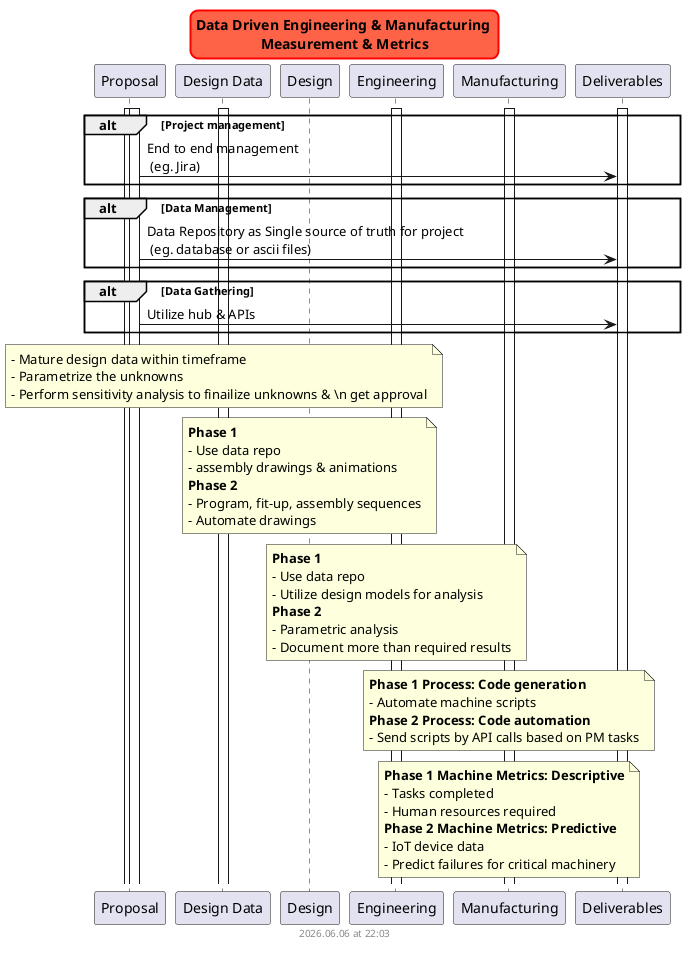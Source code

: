 @startuml data_driven_engineering
skinparam titleBorderRoundCorner 15
skinparam titleBorderThickness 2
skinparam titleBorderColor red
skinparam titleBackgroundColor Tomato

title Data Driven Engineering & Manufacturing \nMeasurement & Metrics

    participant Proposal
    participant "Design Data" as dd
    participant Design
    participant Engineering
    participant Manufacturing
    participant Deliverables
    activate Proposal

    activate Proposal
    activate dd
    activate Engineering
    activate Manufacturing
    activate Deliverables

    alt Project management 
        Proposal-> Deliverables: End to end management \n (eg. Jira)
    end group

    alt Data Management 
        Proposal-> Deliverables: Data Repository as Single source of truth for project \n (eg. database or ascii files)
    end group

    alt Data Gathering
        Proposal-> Deliverables: Utilize hub & APIs
    end group

note over dd
    - Mature design data within timeframe 
    - Parametrize the unknowns
    - Perform sensitivity analysis to finailize unknowns & \n get approval
end note


note over Design
    <b>Phase 1
    - Use data repo
    - assembly drawings & animations
    <b>Phase 2
    - Program, fit-up, assembly sequences
    - Automate drawings
end note


note over Engineering
    <b>Phase 1
    - Use data repo
    - Utilize design models for analysis
    <b>Phase 2
    - Parametric analysis
    - Document more than required results
end note


note over Manufacturing
    <b>Phase 1 Process: Code generation
    - Automate machine scripts
    <b>Phase 2 Process: Code automation
    - Send scripts by API calls based on PM tasks
end note

note over Manufacturing
    <b>Phase 1 Machine Metrics: Descriptive
    - Tasks completed
    - Human resources required
    <b>Phase 2 Machine Metrics: Predictive
    - IoT device data
    - Predict failures for critical machinery
end note


footer
%date("yyyy.MM.dd' at 'HH:mm")
%filename()
end footer

@enduml